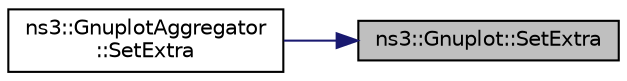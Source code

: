 digraph "ns3::Gnuplot::SetExtra"
{
 // LATEX_PDF_SIZE
  edge [fontname="Helvetica",fontsize="10",labelfontname="Helvetica",labelfontsize="10"];
  node [fontname="Helvetica",fontsize="10",shape=record];
  rankdir="RL";
  Node1 [label="ns3::Gnuplot::SetExtra",height=0.2,width=0.4,color="black", fillcolor="grey75", style="filled", fontcolor="black",tooltip=" "];
  Node1 -> Node2 [dir="back",color="midnightblue",fontsize="10",style="solid",fontname="Helvetica"];
  Node2 [label="ns3::GnuplotAggregator\l::SetExtra",height=0.2,width=0.4,color="black", fillcolor="white", style="filled",URL="$classns3_1_1_gnuplot_aggregator.html#afdd798eef1681f542f67ae278a2ee0de",tooltip=" "];
}
